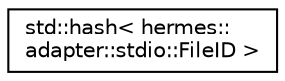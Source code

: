 digraph "Graphical Class Hierarchy"
{
 // LATEX_PDF_SIZE
  edge [fontname="Helvetica",fontsize="10",labelfontname="Helvetica",labelfontsize="10"];
  node [fontname="Helvetica",fontsize="10",shape=record];
  rankdir="LR";
  Node0 [label="std::hash\< hermes::\ladapter::stdio::FileID \>",height=0.2,width=0.4,color="black", fillcolor="white", style="filled",URL="$structstd_1_1hash_3_01hermes_1_1adapter_1_1stdio_1_1_file_i_d_01_4.html",tooltip=" "];
}
